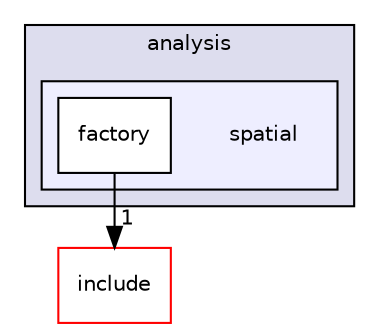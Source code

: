 digraph "src/multiscale/analysis/spatial" {
  compound=true
  node [ fontsize="10", fontname="Helvetica"];
  edge [ labelfontsize="10", labelfontname="Helvetica"];
  subgraph clusterdir_913e38079923c90ef6d889a551bd9042 {
    graph [ bgcolor="#ddddee", pencolor="black", label="analysis" fontname="Helvetica", fontsize="10", URL="dir_913e38079923c90ef6d889a551bd9042.html"]
  subgraph clusterdir_eecdf75660cbdeda8cf07b528b48c623 {
    graph [ bgcolor="#eeeeff", pencolor="black", label="" URL="dir_eecdf75660cbdeda8cf07b528b48c623.html"];
    dir_eecdf75660cbdeda8cf07b528b48c623 [shape=plaintext label="spatial"];
    dir_2ec31c6d420cd82ac240875edf88252f [shape=box label="factory" color="black" fillcolor="white" style="filled" URL="dir_2ec31c6d420cd82ac240875edf88252f.html"];
  }
  }
  dir_d44c64559bbebec7f509842c48db8b23 [shape=box label="include" fillcolor="white" style="filled" color="red" URL="dir_d44c64559bbebec7f509842c48db8b23.html"];
  dir_2ec31c6d420cd82ac240875edf88252f->dir_d44c64559bbebec7f509842c48db8b23 [headlabel="1", labeldistance=1.5 headhref="dir_000014_000000.html"];
}
